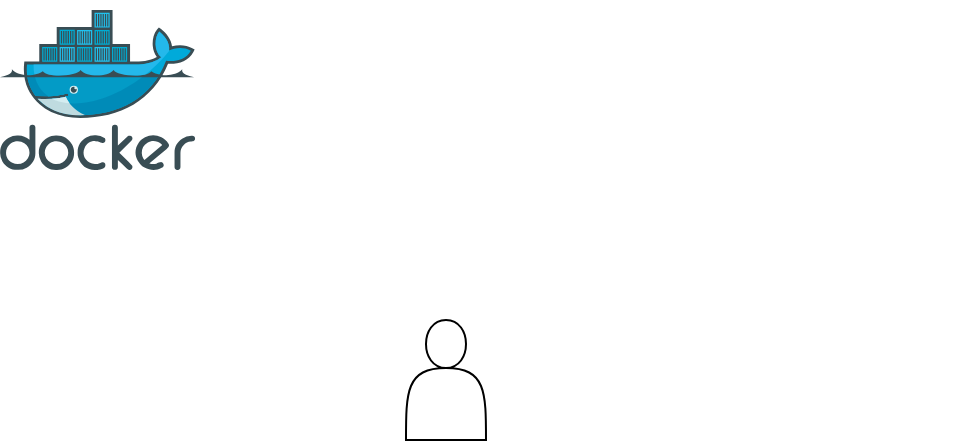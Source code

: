 <mxfile version="14.4.9" type="github">
  <diagram name="Page-1" id="c7558073-3199-34d8-9f00-42111426c3f3">
    <mxGraphModel dx="2514" dy="1406" grid="1" gridSize="10" guides="1" tooltips="1" connect="1" arrows="1" fold="1" page="1" pageScale="1" pageWidth="826" pageHeight="1169" background="#ffffff" math="0" shadow="0">
      <root>
        <mxCell id="0" />
        <mxCell id="1" parent="0" />
        <mxCell id="an_Zrtj5VGQpsZqEO07n-96" value="" style="shape=actor;whiteSpace=wrap;html=1;" vertex="1" parent="1">
          <mxGeometry x="373" y="1070" width="40" height="60" as="geometry" />
        </mxCell>
        <mxCell id="an_Zrtj5VGQpsZqEO07n-97" value="" style="shape=image;html=1;verticalAlign=top;verticalLabelPosition=bottom;labelBackgroundColor=#ffffff;imageAspect=0;aspect=fixed;image=https://cdn0.iconfinder.com/data/icons/social-network-9/50/29-128.png" vertex="1" parent="1">
          <mxGeometry x="560" y="910" width="90" height="90" as="geometry" />
        </mxCell>
        <mxCell id="an_Zrtj5VGQpsZqEO07n-98" value="" style="aspect=fixed;html=1;points=[];align=center;image;fontSize=12;image=img/lib/mscae/Docker.svg;" vertex="1" parent="1">
          <mxGeometry x="170" y="915" width="97.57" height="80" as="geometry" />
        </mxCell>
      </root>
    </mxGraphModel>
  </diagram>
</mxfile>
